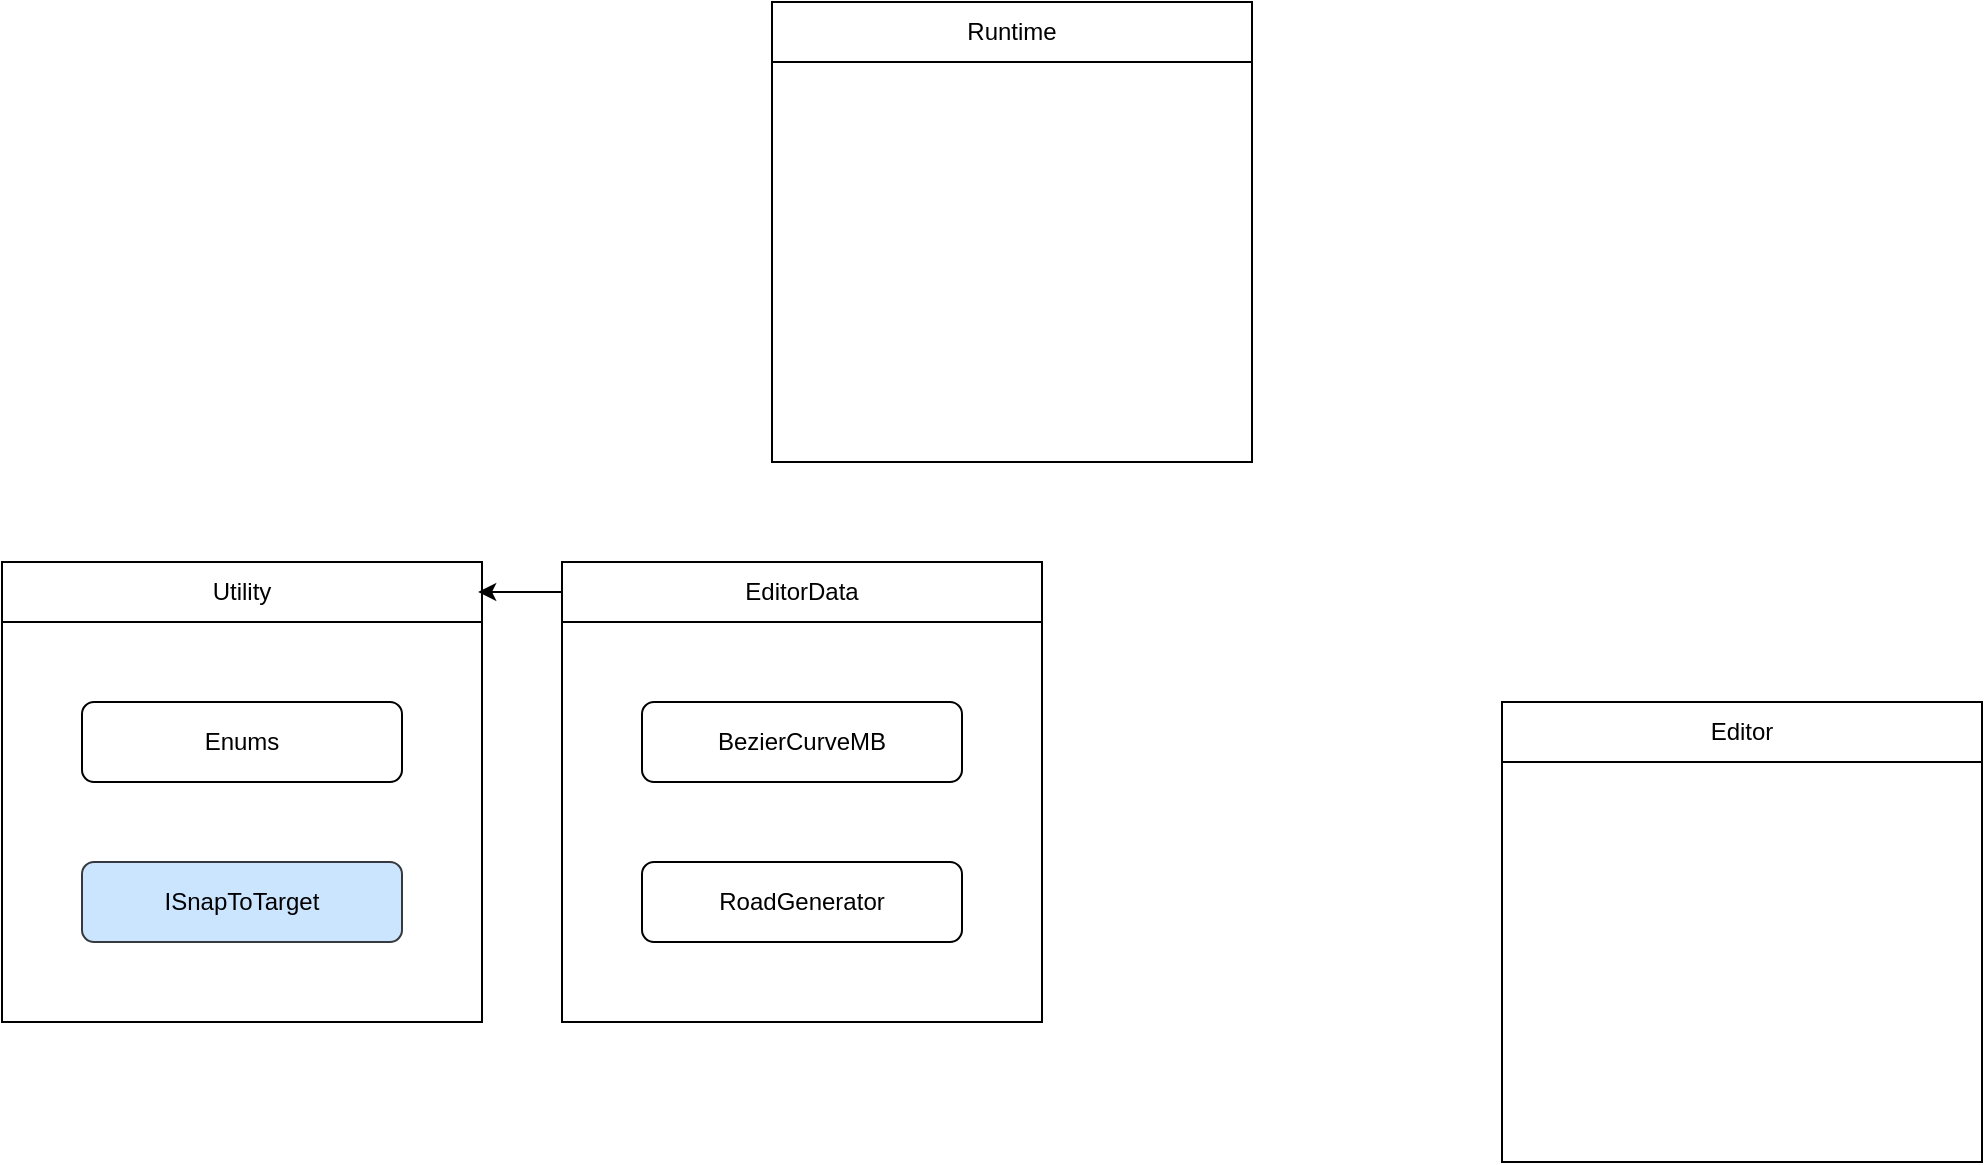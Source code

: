 <mxfile version="24.7.14">
  <diagram name="Page-1" id="2k4AlJM7hqiThTlB6kKU">
    <mxGraphModel dx="1079" dy="1645" grid="1" gridSize="10" guides="1" tooltips="1" connect="1" arrows="1" fold="1" page="1" pageScale="1" pageWidth="850" pageHeight="1100" math="0" shadow="0">
      <root>
        <mxCell id="0" />
        <mxCell id="1" parent="0" />
        <mxCell id="cxDqm1JxjZuEiSdS5-8y-6" value="Enums" style="rounded=1;whiteSpace=wrap;html=1;" vertex="1" parent="1">
          <mxGeometry x="80" y="200" width="160" height="40" as="geometry" />
        </mxCell>
        <mxCell id="cxDqm1JxjZuEiSdS5-8y-7" value="&lt;div&gt;ISnapToTarget&lt;/div&gt;" style="rounded=1;whiteSpace=wrap;html=1;fillColor=#cce5ff;strokeColor=#36393d;" vertex="1" parent="1">
          <mxGeometry x="80" y="280" width="160" height="40" as="geometry" />
        </mxCell>
        <mxCell id="cxDqm1JxjZuEiSdS5-8y-8" value="Utility" style="swimlane;fontStyle=0;childLayout=stackLayout;horizontal=1;startSize=30;horizontalStack=0;resizeParent=1;resizeParentMax=0;resizeLast=0;collapsible=1;marginBottom=0;whiteSpace=wrap;html=1;" vertex="1" parent="1">
          <mxGeometry x="40" y="130" width="240" height="230" as="geometry" />
        </mxCell>
        <mxCell id="cxDqm1JxjZuEiSdS5-8y-12" value="Runtime" style="swimlane;fontStyle=0;childLayout=stackLayout;horizontal=1;startSize=30;horizontalStack=0;resizeParent=1;resizeParentMax=0;resizeLast=0;collapsible=1;marginBottom=0;whiteSpace=wrap;html=1;" vertex="1" parent="1">
          <mxGeometry x="425" y="-150" width="240" height="230" as="geometry" />
        </mxCell>
        <mxCell id="cxDqm1JxjZuEiSdS5-8y-13" value="EditorData" style="swimlane;fontStyle=0;childLayout=stackLayout;horizontal=1;startSize=30;horizontalStack=0;resizeParent=1;resizeParentMax=0;resizeLast=0;collapsible=1;marginBottom=0;whiteSpace=wrap;html=1;" vertex="1" parent="1">
          <mxGeometry x="320" y="130" width="240" height="230" as="geometry" />
        </mxCell>
        <mxCell id="cxDqm1JxjZuEiSdS5-8y-14" value="Editor" style="swimlane;fontStyle=0;childLayout=stackLayout;horizontal=1;startSize=30;horizontalStack=0;resizeParent=1;resizeParentMax=0;resizeLast=0;collapsible=1;marginBottom=0;whiteSpace=wrap;html=1;" vertex="1" parent="1">
          <mxGeometry x="790" y="200" width="240" height="230" as="geometry" />
        </mxCell>
        <mxCell id="cxDqm1JxjZuEiSdS5-8y-15" style="edgeStyle=orthogonalEdgeStyle;rounded=0;orthogonalLoop=1;jettySize=auto;html=1;entryX=0.992;entryY=0.065;entryDx=0;entryDy=0;entryPerimeter=0;" edge="1" parent="1" source="cxDqm1JxjZuEiSdS5-8y-13" target="cxDqm1JxjZuEiSdS5-8y-8">
          <mxGeometry relative="1" as="geometry">
            <Array as="points">
              <mxPoint x="340" y="145" />
              <mxPoint x="340" y="145" />
            </Array>
          </mxGeometry>
        </mxCell>
        <mxCell id="cxDqm1JxjZuEiSdS5-8y-16" value="BezierCurveMB" style="rounded=1;whiteSpace=wrap;html=1;" vertex="1" parent="1">
          <mxGeometry x="360" y="200" width="160" height="40" as="geometry" />
        </mxCell>
        <mxCell id="cxDqm1JxjZuEiSdS5-8y-17" value="RoadGenerator" style="rounded=1;whiteSpace=wrap;html=1;" vertex="1" parent="1">
          <mxGeometry x="360" y="280" width="160" height="40" as="geometry" />
        </mxCell>
      </root>
    </mxGraphModel>
  </diagram>
</mxfile>
